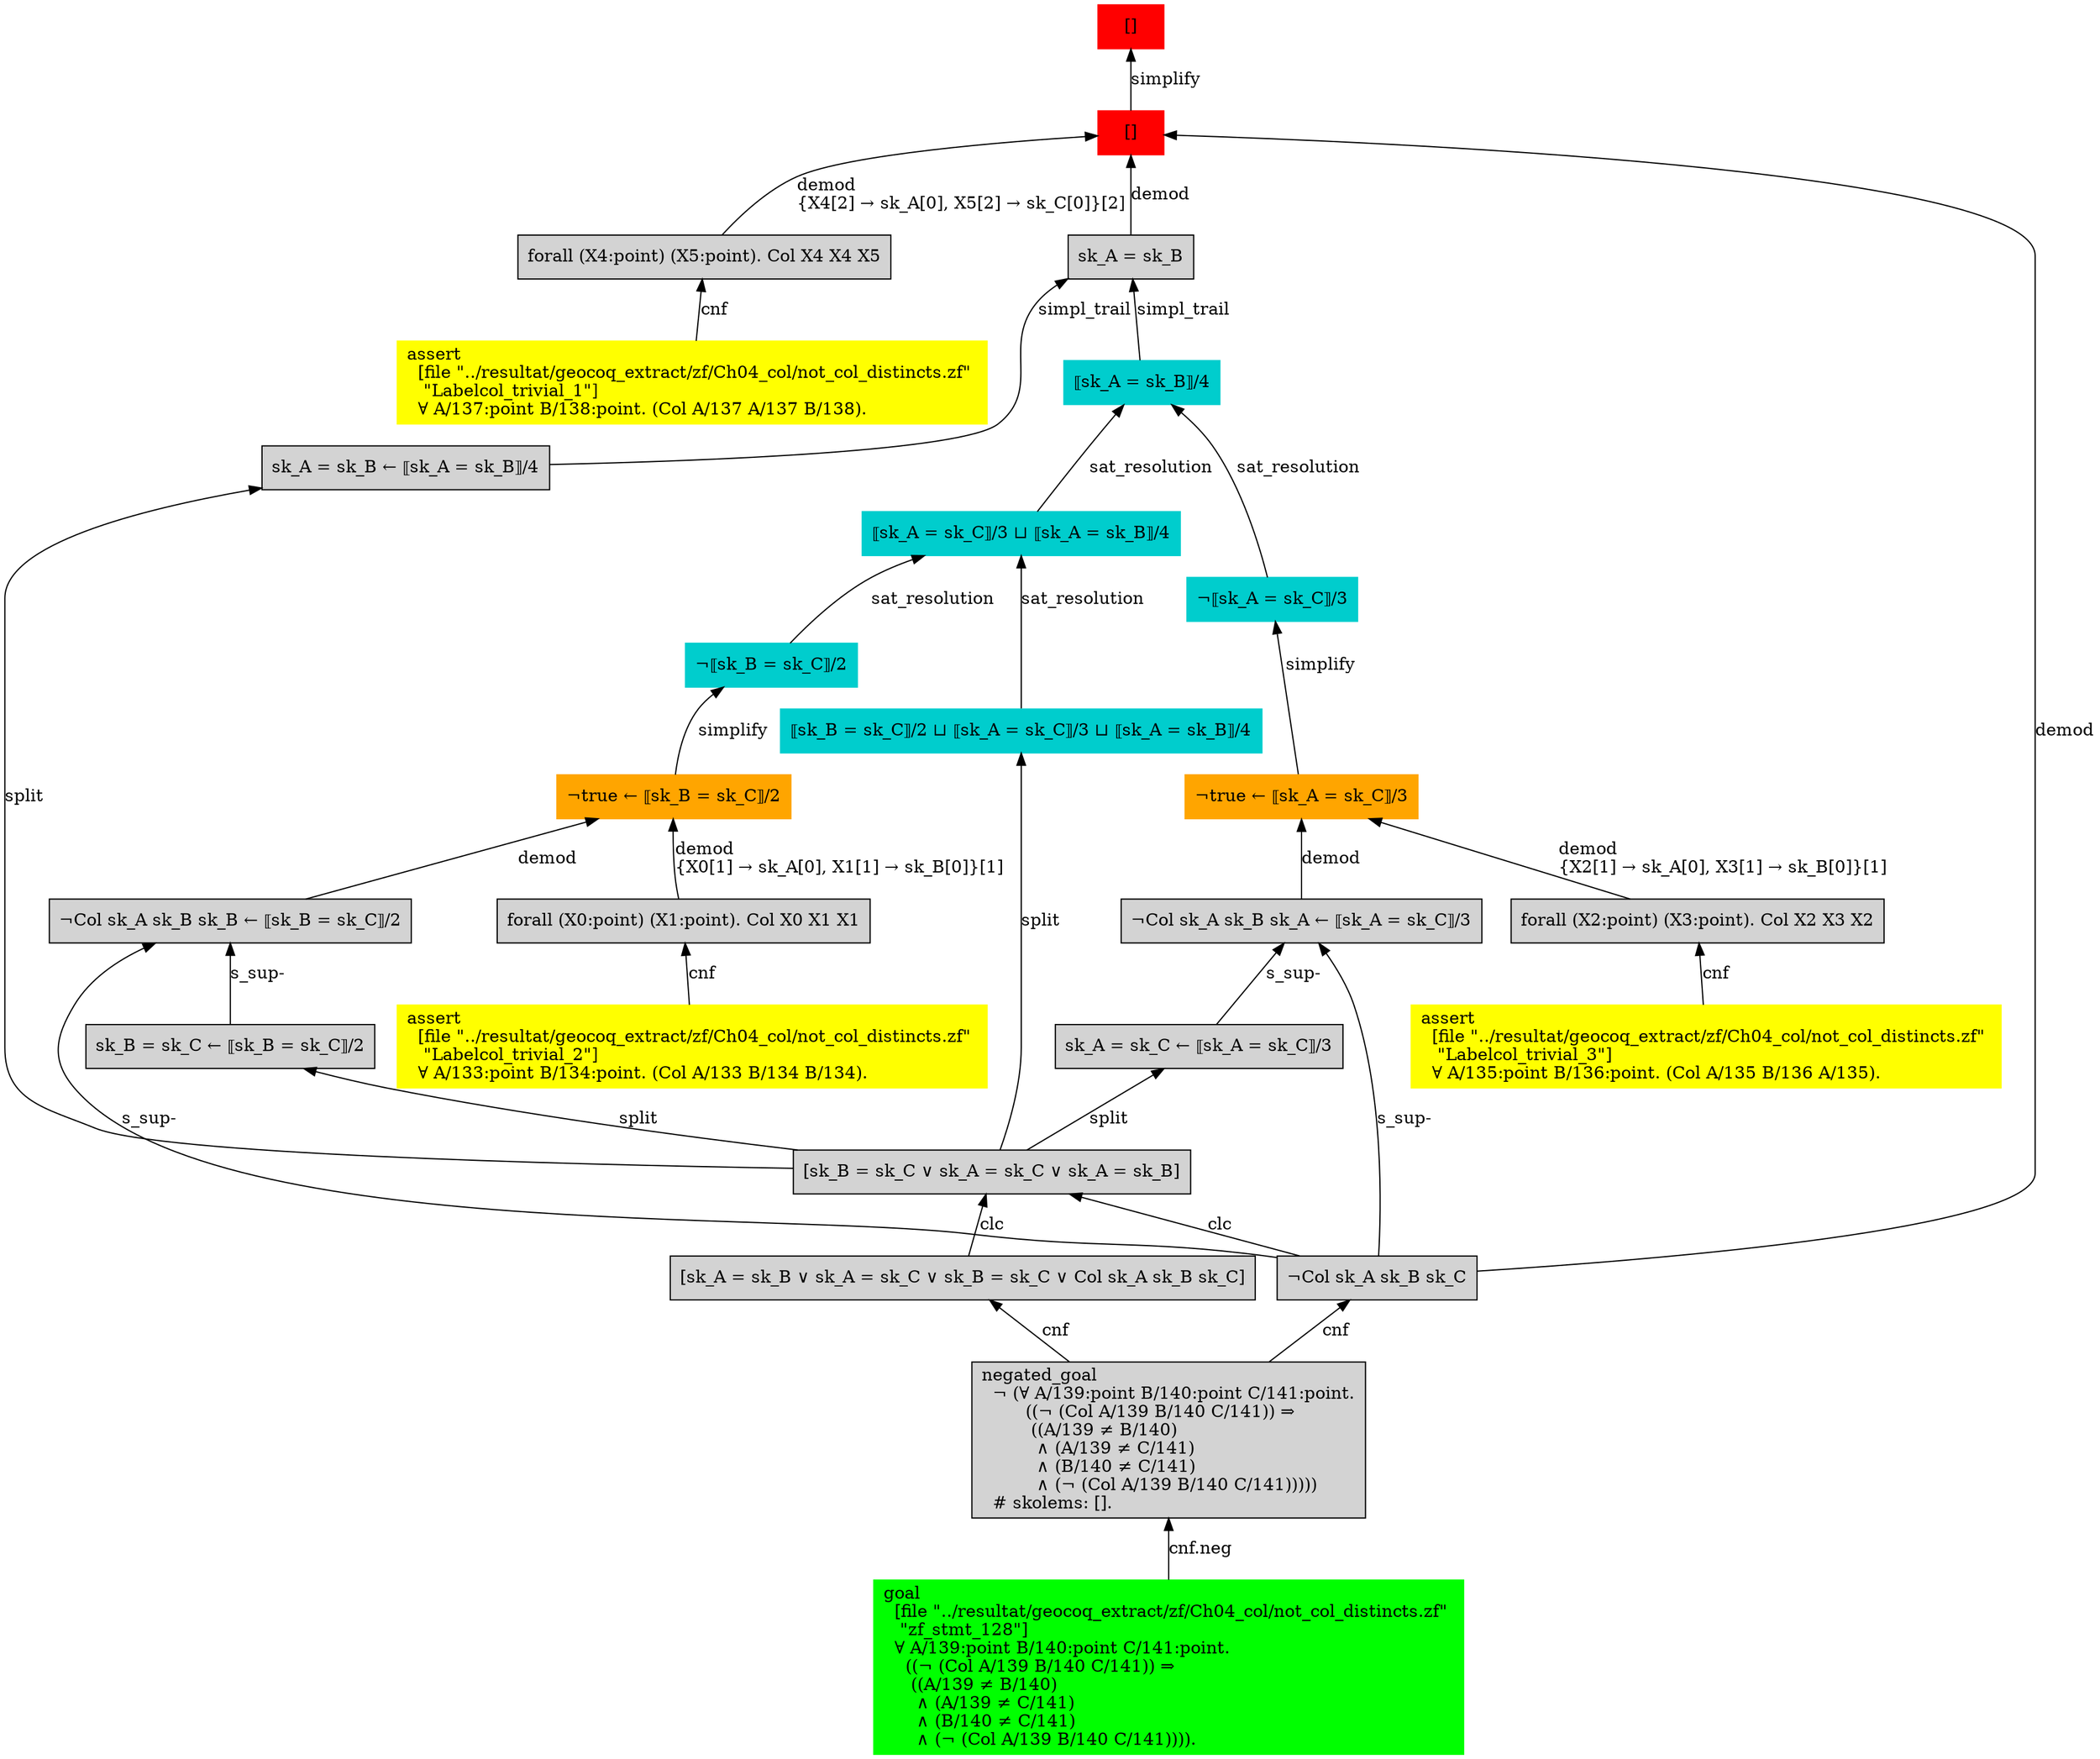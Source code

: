 digraph "unsat_graph" {
  vertex_0 [color=red, label="[]", shape=box, style=filled];
  vertex_0 -> vertex_1 [label="simplify", dir="back"];
  vertex_1 [color=red, label="[]", shape=box, style=filled];
  vertex_1 -> vertex_2 [label="demod\l\{X4[2] → sk_A[0], X5[2] → sk_C[0]\}[2]\l", dir="back"];
  vertex_2 [shape=box, label="forall (X4:point) (X5:point). Col X4 X4 X5\l", style=filled];
  vertex_2 -> vertex_3 [label="cnf", dir="back"];
  vertex_3 [color=yellow, shape=box, label="assert\l  [file \"../resultat/geocoq_extract/zf/Ch04_col/not_col_distincts.zf\" \l   \"Labelcol_trivial_1\"]\l  ∀ A/137:point B/138:point. (Col A/137 A/137 B/138).\l", style=filled];
  vertex_1 -> vertex_4 [label="demod", dir="back"];
  vertex_4 [shape=box, label="sk_A = sk_B\l", style=filled];
  vertex_4 -> vertex_5 [label="simpl_trail", dir="back"];
  vertex_5 [color=cyan3, shape=box, label="⟦sk_A = sk_B⟧/4\l", style=filled];
  vertex_5 -> vertex_6 [label="sat_resolution", dir="back"];
  vertex_6 [color=cyan3, shape=box, label="¬⟦sk_A = sk_C⟧/3\l", style=filled];
  vertex_6 -> vertex_7 [label="simplify", dir="back"];
  vertex_7 [color=orange, shape=box, label="¬true ← ⟦sk_A = sk_C⟧/3\l", style=filled];
  vertex_7 -> vertex_8 [label="demod\l\{X2[1] → sk_A[0], X3[1] → sk_B[0]\}[1]\l", dir="back"];
  vertex_8 [shape=box, label="forall (X2:point) (X3:point). Col X2 X3 X2\l", style=filled];
  vertex_8 -> vertex_9 [label="cnf", dir="back"];
  vertex_9 [color=yellow, shape=box, label="assert\l  [file \"../resultat/geocoq_extract/zf/Ch04_col/not_col_distincts.zf\" \l   \"Labelcol_trivial_3\"]\l  ∀ A/135:point B/136:point. (Col A/135 B/136 A/135).\l", style=filled];
  vertex_7 -> vertex_10 [label="demod", dir="back"];
  vertex_10 [shape=box, label="¬Col sk_A sk_B sk_A ← ⟦sk_A = sk_C⟧/3\l", style=filled];
  vertex_10 -> vertex_11 [label="s_sup-\l", dir="back"];
  vertex_11 [shape=box, label="¬Col sk_A sk_B sk_C\l", style=filled];
  vertex_11 -> vertex_12 [label="cnf", dir="back"];
  vertex_12 [shape=box, label="negated_goal\l  ¬ (∀ A/139:point B/140:point C/141:point.\l        ((¬ (Col A/139 B/140 C/141)) ⇒\l         ((A/139 ≠ B/140)\l          ∧ (A/139 ≠ C/141)\l          ∧ (B/140 ≠ C/141)\l          ∧ (¬ (Col A/139 B/140 C/141)))))\l  # skolems: [].\l", style=filled];
  vertex_12 -> vertex_13 [label="cnf.neg", dir="back"];
  vertex_13 [color=green, shape=box, label="goal\l  [file \"../resultat/geocoq_extract/zf/Ch04_col/not_col_distincts.zf\" \l   \"zf_stmt_128\"]\l  ∀ A/139:point B/140:point C/141:point.\l    ((¬ (Col A/139 B/140 C/141)) ⇒\l     ((A/139 ≠ B/140)\l      ∧ (A/139 ≠ C/141)\l      ∧ (B/140 ≠ C/141)\l      ∧ (¬ (Col A/139 B/140 C/141)))).\l", style=filled];
  vertex_10 -> vertex_14 [label="s_sup-\l", dir="back"];
  vertex_14 [shape=box, label="sk_A = sk_C ← ⟦sk_A = sk_C⟧/3\l", style=filled];
  vertex_14 -> vertex_15 [label="split", dir="back"];
  vertex_15 [shape=box, label="[sk_B = sk_C ∨ sk_A = sk_C ∨ sk_A = sk_B]\l", style=filled];
  vertex_15 -> vertex_11 [label="clc", dir="back"];
  vertex_15 -> vertex_16 [label="clc", dir="back"];
  vertex_16 [shape=box, label="[sk_A = sk_B ∨ sk_A = sk_C ∨ sk_B = sk_C ∨ Col sk_A sk_B sk_C]\l", style=filled];
  vertex_16 -> vertex_12 [label="cnf", dir="back"];
  vertex_5 -> vertex_17 [label="sat_resolution", dir="back"];
  vertex_17 [color=cyan3, shape=box, label="⟦sk_A = sk_C⟧/3 ⊔ ⟦sk_A = sk_B⟧/4\l", style=filled];
  vertex_17 -> vertex_18 [label="sat_resolution", dir="back"];
  vertex_18 [color=cyan3, shape=box, label="¬⟦sk_B = sk_C⟧/2\l", style=filled];
  vertex_18 -> vertex_19 [label="simplify", dir="back"];
  vertex_19 [color=orange, shape=box, label="¬true ← ⟦sk_B = sk_C⟧/2\l", style=filled];
  vertex_19 -> vertex_20 [label="demod\l\{X0[1] → sk_A[0], X1[1] → sk_B[0]\}[1]\l", dir="back"];
  vertex_20 [shape=box, label="forall (X0:point) (X1:point). Col X0 X1 X1\l", style=filled];
  vertex_20 -> vertex_21 [label="cnf", dir="back"];
  vertex_21 [color=yellow, shape=box, label="assert\l  [file \"../resultat/geocoq_extract/zf/Ch04_col/not_col_distincts.zf\" \l   \"Labelcol_trivial_2\"]\l  ∀ A/133:point B/134:point. (Col A/133 B/134 B/134).\l", style=filled];
  vertex_19 -> vertex_22 [label="demod", dir="back"];
  vertex_22 [shape=box, label="¬Col sk_A sk_B sk_B ← ⟦sk_B = sk_C⟧/2\l", style=filled];
  vertex_22 -> vertex_11 [label="s_sup-\l", dir="back"];
  vertex_22 -> vertex_23 [label="s_sup-\l", dir="back"];
  vertex_23 [shape=box, label="sk_B = sk_C ← ⟦sk_B = sk_C⟧/2\l", style=filled];
  vertex_23 -> vertex_15 [label="split", dir="back"];
  vertex_17 -> vertex_24 [label="sat_resolution", dir="back"];
  vertex_24 [color=cyan3, shape=box, label="⟦sk_B = sk_C⟧/2 ⊔ ⟦sk_A = sk_C⟧/3 ⊔ ⟦sk_A = sk_B⟧/4\l", style=filled];
  vertex_24 -> vertex_15 [label="split", dir="back"];
  vertex_4 -> vertex_25 [label="simpl_trail", dir="back"];
  vertex_25 [shape=box, label="sk_A = sk_B ← ⟦sk_A = sk_B⟧/4\l", style=filled];
  vertex_25 -> vertex_15 [label="split", dir="back"];
  vertex_1 -> vertex_11 [label="demod", dir="back"];
  }


